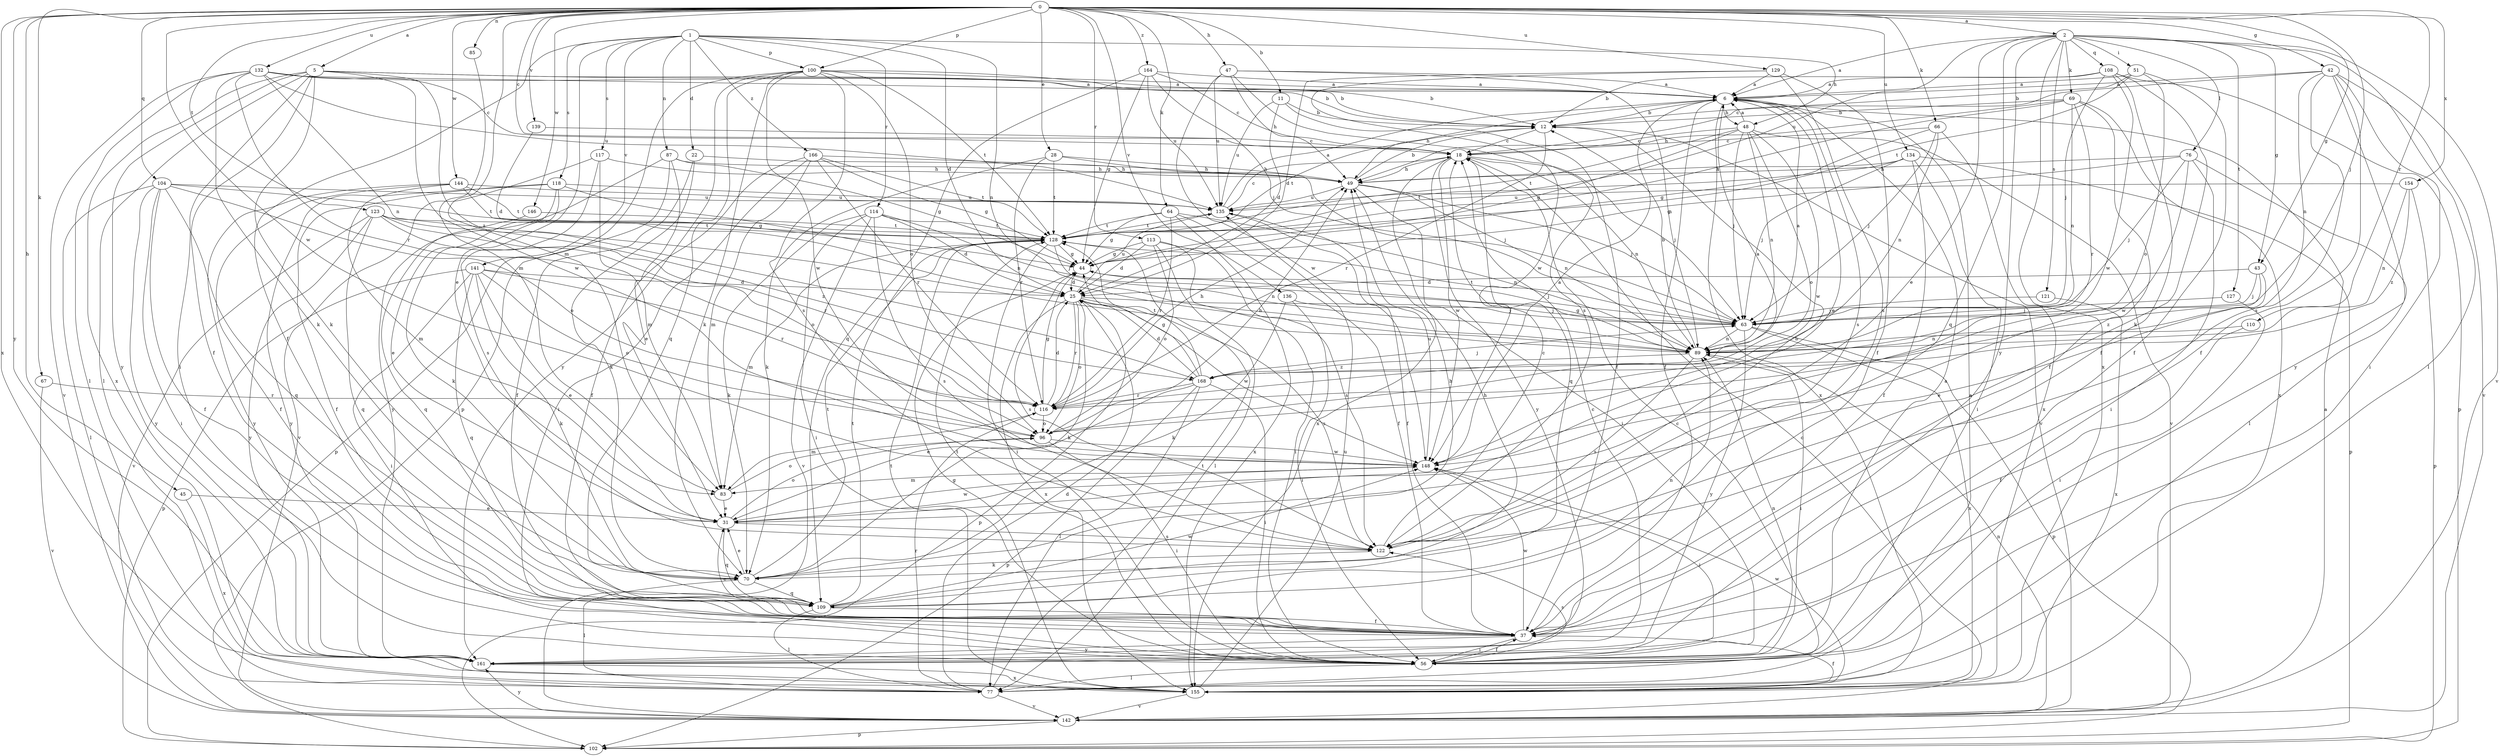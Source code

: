 strict digraph  {
0;
1;
2;
5;
6;
11;
12;
18;
22;
25;
28;
31;
37;
42;
43;
44;
45;
47;
48;
49;
51;
56;
63;
64;
66;
67;
69;
70;
76;
77;
83;
85;
87;
89;
96;
100;
102;
104;
108;
109;
110;
113;
114;
116;
117;
118;
121;
122;
123;
127;
128;
129;
132;
134;
135;
136;
139;
141;
142;
144;
146;
148;
154;
155;
161;
164;
166;
168;
0 -> 2  [label=a];
0 -> 5  [label=a];
0 -> 11  [label=b];
0 -> 18  [label=c];
0 -> 28  [label=e];
0 -> 42  [label=g];
0 -> 43  [label=g];
0 -> 45  [label=h];
0 -> 47  [label=h];
0 -> 63  [label=j];
0 -> 64  [label=k];
0 -> 66  [label=k];
0 -> 67  [label=k];
0 -> 83  [label=m];
0 -> 85  [label=n];
0 -> 100  [label=p];
0 -> 104  [label=q];
0 -> 110  [label=r];
0 -> 113  [label=r];
0 -> 123  [label=t];
0 -> 129  [label=u];
0 -> 132  [label=u];
0 -> 134  [label=u];
0 -> 136  [label=v];
0 -> 139  [label=v];
0 -> 144  [label=w];
0 -> 146  [label=w];
0 -> 148  [label=w];
0 -> 154  [label=x];
0 -> 155  [label=x];
0 -> 161  [label=y];
0 -> 164  [label=z];
1 -> 22  [label=d];
1 -> 25  [label=d];
1 -> 31  [label=e];
1 -> 37  [label=f];
1 -> 48  [label=h];
1 -> 87  [label=n];
1 -> 89  [label=n];
1 -> 100  [label=p];
1 -> 114  [label=r];
1 -> 117  [label=s];
1 -> 118  [label=s];
1 -> 141  [label=v];
1 -> 166  [label=z];
2 -> 6  [label=a];
2 -> 31  [label=e];
2 -> 43  [label=g];
2 -> 51  [label=i];
2 -> 69  [label=k];
2 -> 76  [label=l];
2 -> 77  [label=l];
2 -> 108  [label=q];
2 -> 109  [label=q];
2 -> 121  [label=s];
2 -> 127  [label=t];
2 -> 135  [label=u];
2 -> 142  [label=v];
2 -> 155  [label=x];
2 -> 161  [label=y];
5 -> 6  [label=a];
5 -> 12  [label=b];
5 -> 37  [label=f];
5 -> 56  [label=i];
5 -> 70  [label=k];
5 -> 77  [label=l];
5 -> 148  [label=w];
5 -> 155  [label=x];
5 -> 161  [label=y];
5 -> 168  [label=z];
6 -> 12  [label=b];
6 -> 31  [label=e];
6 -> 37  [label=f];
6 -> 48  [label=h];
6 -> 49  [label=h];
6 -> 122  [label=s];
6 -> 155  [label=x];
11 -> 12  [label=b];
11 -> 25  [label=d];
11 -> 37  [label=f];
11 -> 135  [label=u];
12 -> 18  [label=c];
12 -> 116  [label=r];
12 -> 128  [label=t];
12 -> 142  [label=v];
18 -> 49  [label=h];
18 -> 63  [label=j];
18 -> 89  [label=n];
18 -> 109  [label=q];
18 -> 148  [label=w];
18 -> 155  [label=x];
18 -> 161  [label=y];
22 -> 37  [label=f];
22 -> 49  [label=h];
22 -> 70  [label=k];
25 -> 63  [label=j];
25 -> 70  [label=k];
25 -> 96  [label=o];
25 -> 102  [label=p];
25 -> 116  [label=r];
25 -> 122  [label=s];
25 -> 135  [label=u];
25 -> 148  [label=w];
25 -> 155  [label=x];
28 -> 49  [label=h];
28 -> 63  [label=j];
28 -> 70  [label=k];
28 -> 116  [label=r];
28 -> 128  [label=t];
31 -> 96  [label=o];
31 -> 109  [label=q];
31 -> 122  [label=s];
31 -> 148  [label=w];
37 -> 31  [label=e];
37 -> 56  [label=i];
37 -> 148  [label=w];
37 -> 161  [label=y];
42 -> 6  [label=a];
42 -> 18  [label=c];
42 -> 37  [label=f];
42 -> 56  [label=i];
42 -> 89  [label=n];
42 -> 122  [label=s];
42 -> 142  [label=v];
42 -> 161  [label=y];
43 -> 25  [label=d];
43 -> 31  [label=e];
43 -> 63  [label=j];
43 -> 168  [label=z];
44 -> 25  [label=d];
44 -> 63  [label=j];
44 -> 122  [label=s];
45 -> 31  [label=e];
45 -> 155  [label=x];
47 -> 6  [label=a];
47 -> 49  [label=h];
47 -> 89  [label=n];
47 -> 122  [label=s];
47 -> 135  [label=u];
47 -> 148  [label=w];
48 -> 6  [label=a];
48 -> 18  [label=c];
48 -> 44  [label=g];
48 -> 63  [label=j];
48 -> 89  [label=n];
48 -> 96  [label=o];
48 -> 128  [label=t];
48 -> 142  [label=v];
48 -> 148  [label=w];
49 -> 12  [label=b];
49 -> 56  [label=i];
49 -> 63  [label=j];
49 -> 89  [label=n];
49 -> 135  [label=u];
51 -> 6  [label=a];
51 -> 12  [label=b];
51 -> 37  [label=f];
51 -> 96  [label=o];
51 -> 128  [label=t];
56 -> 6  [label=a];
56 -> 37  [label=f];
56 -> 77  [label=l];
56 -> 89  [label=n];
56 -> 122  [label=s];
56 -> 128  [label=t];
63 -> 89  [label=n];
63 -> 102  [label=p];
63 -> 128  [label=t];
63 -> 155  [label=x];
63 -> 161  [label=y];
64 -> 37  [label=f];
64 -> 44  [label=g];
64 -> 89  [label=n];
64 -> 116  [label=r];
64 -> 128  [label=t];
64 -> 155  [label=x];
66 -> 18  [label=c];
66 -> 44  [label=g];
66 -> 63  [label=j];
66 -> 89  [label=n];
66 -> 155  [label=x];
67 -> 116  [label=r];
67 -> 142  [label=v];
69 -> 12  [label=b];
69 -> 37  [label=f];
69 -> 49  [label=h];
69 -> 89  [label=n];
69 -> 116  [label=r];
69 -> 128  [label=t];
69 -> 155  [label=x];
70 -> 31  [label=e];
70 -> 49  [label=h];
70 -> 77  [label=l];
70 -> 109  [label=q];
70 -> 128  [label=t];
76 -> 44  [label=g];
76 -> 49  [label=h];
76 -> 56  [label=i];
76 -> 63  [label=j];
76 -> 77  [label=l];
76 -> 148  [label=w];
77 -> 6  [label=a];
77 -> 18  [label=c];
77 -> 25  [label=d];
77 -> 116  [label=r];
77 -> 128  [label=t];
77 -> 142  [label=v];
83 -> 31  [label=e];
83 -> 96  [label=o];
85 -> 83  [label=m];
87 -> 31  [label=e];
87 -> 44  [label=g];
87 -> 49  [label=h];
87 -> 102  [label=p];
87 -> 161  [label=y];
89 -> 6  [label=a];
89 -> 12  [label=b];
89 -> 44  [label=g];
89 -> 56  [label=i];
89 -> 122  [label=s];
89 -> 168  [label=z];
96 -> 49  [label=h];
96 -> 56  [label=i];
96 -> 148  [label=w];
100 -> 6  [label=a];
100 -> 12  [label=b];
100 -> 70  [label=k];
100 -> 96  [label=o];
100 -> 102  [label=p];
100 -> 109  [label=q];
100 -> 122  [label=s];
100 -> 128  [label=t];
100 -> 148  [label=w];
100 -> 161  [label=y];
104 -> 37  [label=f];
104 -> 56  [label=i];
104 -> 77  [label=l];
104 -> 96  [label=o];
104 -> 109  [label=q];
104 -> 128  [label=t];
104 -> 135  [label=u];
104 -> 161  [label=y];
108 -> 6  [label=a];
108 -> 12  [label=b];
108 -> 37  [label=f];
108 -> 63  [label=j];
108 -> 70  [label=k];
108 -> 102  [label=p];
108 -> 148  [label=w];
109 -> 37  [label=f];
109 -> 49  [label=h];
109 -> 77  [label=l];
109 -> 89  [label=n];
109 -> 128  [label=t];
109 -> 148  [label=w];
110 -> 37  [label=f];
110 -> 89  [label=n];
113 -> 25  [label=d];
113 -> 44  [label=g];
113 -> 56  [label=i];
113 -> 77  [label=l];
113 -> 96  [label=o];
113 -> 122  [label=s];
114 -> 25  [label=d];
114 -> 56  [label=i];
114 -> 63  [label=j];
114 -> 70  [label=k];
114 -> 122  [label=s];
114 -> 128  [label=t];
114 -> 142  [label=v];
116 -> 6  [label=a];
116 -> 25  [label=d];
116 -> 44  [label=g];
116 -> 49  [label=h];
116 -> 83  [label=m];
116 -> 96  [label=o];
117 -> 49  [label=h];
117 -> 83  [label=m];
117 -> 122  [label=s];
117 -> 142  [label=v];
118 -> 31  [label=e];
118 -> 37  [label=f];
118 -> 70  [label=k];
118 -> 89  [label=n];
118 -> 135  [label=u];
118 -> 161  [label=y];
121 -> 63  [label=j];
121 -> 155  [label=x];
122 -> 12  [label=b];
122 -> 18  [label=c];
122 -> 70  [label=k];
123 -> 96  [label=o];
123 -> 109  [label=q];
123 -> 116  [label=r];
123 -> 128  [label=t];
123 -> 142  [label=v];
123 -> 161  [label=y];
123 -> 168  [label=z];
127 -> 56  [label=i];
127 -> 63  [label=j];
128 -> 44  [label=g];
128 -> 56  [label=i];
128 -> 83  [label=m];
128 -> 89  [label=n];
129 -> 6  [label=a];
129 -> 25  [label=d];
129 -> 37  [label=f];
129 -> 122  [label=s];
129 -> 148  [label=w];
132 -> 6  [label=a];
132 -> 12  [label=b];
132 -> 18  [label=c];
132 -> 70  [label=k];
132 -> 77  [label=l];
132 -> 89  [label=n];
132 -> 116  [label=r];
132 -> 135  [label=u];
132 -> 142  [label=v];
134 -> 37  [label=f];
134 -> 49  [label=h];
134 -> 56  [label=i];
134 -> 63  [label=j];
134 -> 102  [label=p];
134 -> 128  [label=t];
135 -> 6  [label=a];
135 -> 18  [label=c];
135 -> 37  [label=f];
135 -> 128  [label=t];
136 -> 56  [label=i];
136 -> 63  [label=j];
136 -> 70  [label=k];
139 -> 18  [label=c];
139 -> 25  [label=d];
141 -> 25  [label=d];
141 -> 31  [label=e];
141 -> 56  [label=i];
141 -> 70  [label=k];
141 -> 96  [label=o];
141 -> 102  [label=p];
141 -> 109  [label=q];
141 -> 116  [label=r];
142 -> 6  [label=a];
142 -> 18  [label=c];
142 -> 89  [label=n];
142 -> 102  [label=p];
142 -> 161  [label=y];
144 -> 37  [label=f];
144 -> 44  [label=g];
144 -> 83  [label=m];
144 -> 128  [label=t];
144 -> 135  [label=u];
144 -> 161  [label=y];
146 -> 109  [label=q];
146 -> 128  [label=t];
148 -> 6  [label=a];
148 -> 56  [label=i];
148 -> 83  [label=m];
148 -> 135  [label=u];
154 -> 89  [label=n];
154 -> 102  [label=p];
154 -> 135  [label=u];
154 -> 168  [label=z];
155 -> 37  [label=f];
155 -> 44  [label=g];
155 -> 128  [label=t];
155 -> 135  [label=u];
155 -> 142  [label=v];
155 -> 148  [label=w];
161 -> 18  [label=c];
161 -> 155  [label=x];
164 -> 6  [label=a];
164 -> 18  [label=c];
164 -> 44  [label=g];
164 -> 63  [label=j];
164 -> 109  [label=q];
164 -> 135  [label=u];
166 -> 37  [label=f];
166 -> 44  [label=g];
166 -> 49  [label=h];
166 -> 56  [label=i];
166 -> 83  [label=m];
166 -> 116  [label=r];
166 -> 128  [label=t];
168 -> 25  [label=d];
168 -> 31  [label=e];
168 -> 44  [label=g];
168 -> 56  [label=i];
168 -> 63  [label=j];
168 -> 77  [label=l];
168 -> 102  [label=p];
168 -> 116  [label=r];
168 -> 128  [label=t];
}
